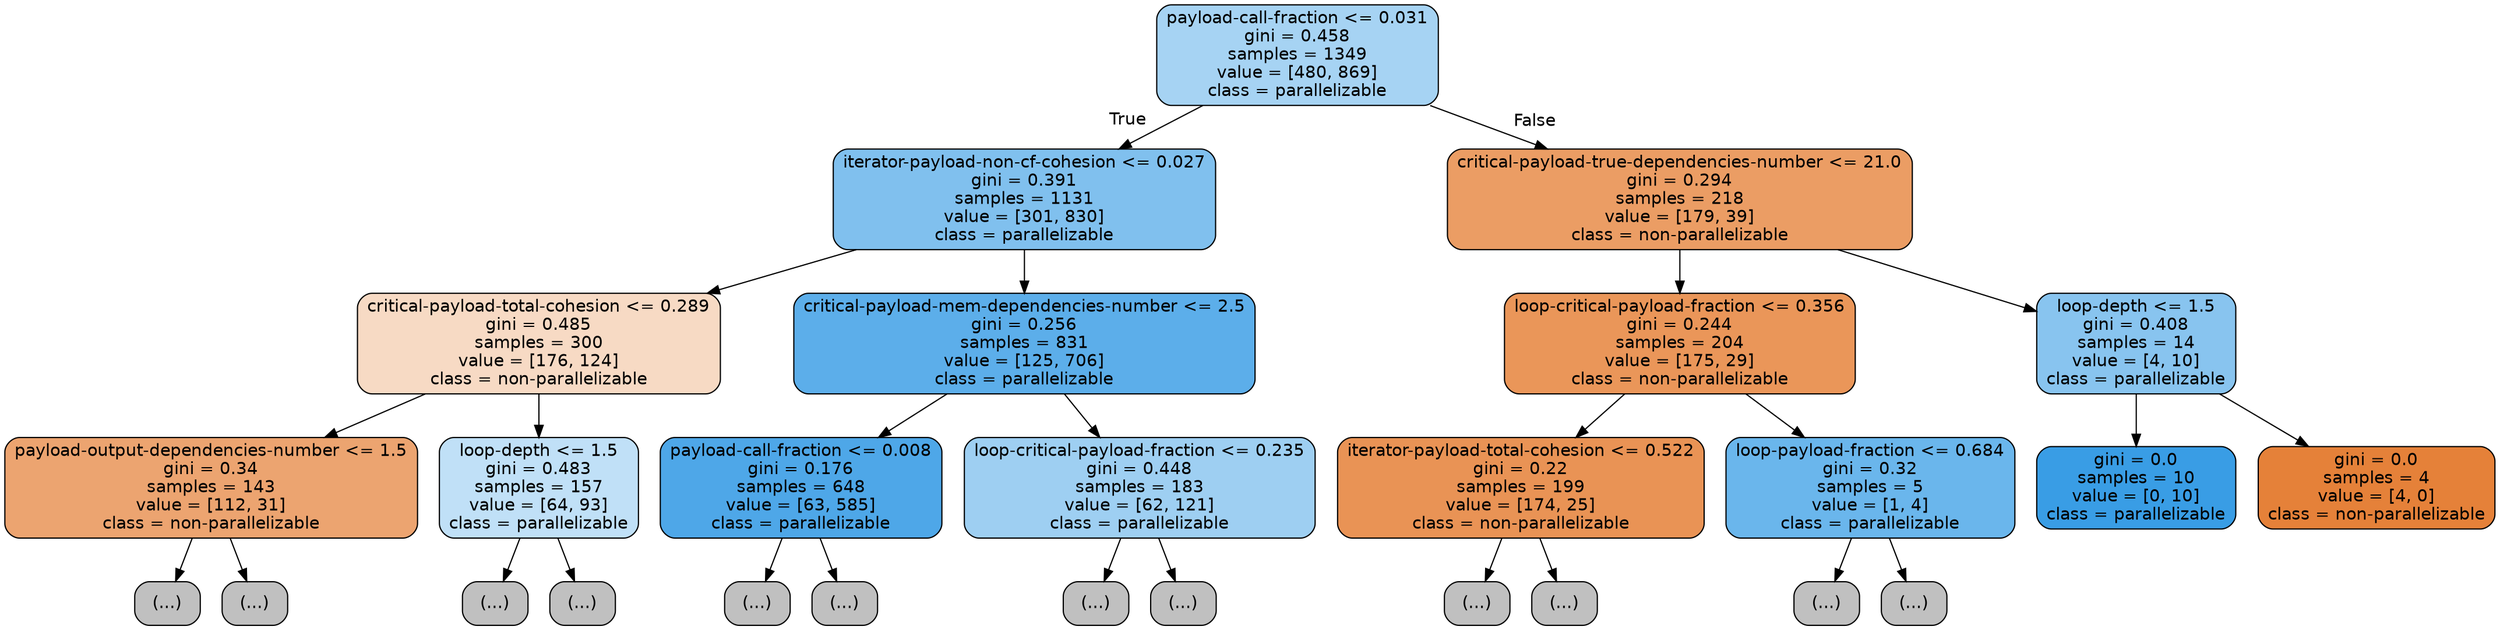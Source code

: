 digraph Tree {
node [shape=box, style="filled, rounded", color="black", fontname=helvetica] ;
edge [fontname=helvetica] ;
0 [label="payload-call-fraction <= 0.031\ngini = 0.458\nsamples = 1349\nvalue = [480, 869]\nclass = parallelizable", fillcolor="#399de572"] ;
1 [label="iterator-payload-non-cf-cohesion <= 0.027\ngini = 0.391\nsamples = 1131\nvalue = [301, 830]\nclass = parallelizable", fillcolor="#399de5a3"] ;
0 -> 1 [labeldistance=2.5, labelangle=45, headlabel="True"] ;
2 [label="critical-payload-total-cohesion <= 0.289\ngini = 0.485\nsamples = 300\nvalue = [176, 124]\nclass = non-parallelizable", fillcolor="#e581394b"] ;
1 -> 2 ;
3 [label="payload-output-dependencies-number <= 1.5\ngini = 0.34\nsamples = 143\nvalue = [112, 31]\nclass = non-parallelizable", fillcolor="#e58139b8"] ;
2 -> 3 ;
4 [label="(...)", fillcolor="#C0C0C0"] ;
3 -> 4 ;
25 [label="(...)", fillcolor="#C0C0C0"] ;
3 -> 25 ;
38 [label="loop-depth <= 1.5\ngini = 0.483\nsamples = 157\nvalue = [64, 93]\nclass = parallelizable", fillcolor="#399de550"] ;
2 -> 38 ;
39 [label="(...)", fillcolor="#C0C0C0"] ;
38 -> 39 ;
44 [label="(...)", fillcolor="#C0C0C0"] ;
38 -> 44 ;
73 [label="critical-payload-mem-dependencies-number <= 2.5\ngini = 0.256\nsamples = 831\nvalue = [125, 706]\nclass = parallelizable", fillcolor="#399de5d2"] ;
1 -> 73 ;
74 [label="payload-call-fraction <= 0.008\ngini = 0.176\nsamples = 648\nvalue = [63, 585]\nclass = parallelizable", fillcolor="#399de5e4"] ;
73 -> 74 ;
75 [label="(...)", fillcolor="#C0C0C0"] ;
74 -> 75 ;
170 [label="(...)", fillcolor="#C0C0C0"] ;
74 -> 170 ;
177 [label="loop-critical-payload-fraction <= 0.235\ngini = 0.448\nsamples = 183\nvalue = [62, 121]\nclass = parallelizable", fillcolor="#399de57c"] ;
73 -> 177 ;
178 [label="(...)", fillcolor="#C0C0C0"] ;
177 -> 178 ;
211 [label="(...)", fillcolor="#C0C0C0"] ;
177 -> 211 ;
226 [label="critical-payload-true-dependencies-number <= 21.0\ngini = 0.294\nsamples = 218\nvalue = [179, 39]\nclass = non-parallelizable", fillcolor="#e58139c7"] ;
0 -> 226 [labeldistance=2.5, labelangle=-45, headlabel="False"] ;
227 [label="loop-critical-payload-fraction <= 0.356\ngini = 0.244\nsamples = 204\nvalue = [175, 29]\nclass = non-parallelizable", fillcolor="#e58139d5"] ;
226 -> 227 ;
228 [label="iterator-payload-total-cohesion <= 0.522\ngini = 0.22\nsamples = 199\nvalue = [174, 25]\nclass = non-parallelizable", fillcolor="#e58139da"] ;
227 -> 228 ;
229 [label="(...)", fillcolor="#C0C0C0"] ;
228 -> 229 ;
276 [label="(...)", fillcolor="#C0C0C0"] ;
228 -> 276 ;
279 [label="loop-payload-fraction <= 0.684\ngini = 0.32\nsamples = 5\nvalue = [1, 4]\nclass = parallelizable", fillcolor="#399de5bf"] ;
227 -> 279 ;
280 [label="(...)", fillcolor="#C0C0C0"] ;
279 -> 280 ;
281 [label="(...)", fillcolor="#C0C0C0"] ;
279 -> 281 ;
282 [label="loop-depth <= 1.5\ngini = 0.408\nsamples = 14\nvalue = [4, 10]\nclass = parallelizable", fillcolor="#399de599"] ;
226 -> 282 ;
283 [label="gini = 0.0\nsamples = 10\nvalue = [0, 10]\nclass = parallelizable", fillcolor="#399de5ff"] ;
282 -> 283 ;
284 [label="gini = 0.0\nsamples = 4\nvalue = [4, 0]\nclass = non-parallelizable", fillcolor="#e58139ff"] ;
282 -> 284 ;
}